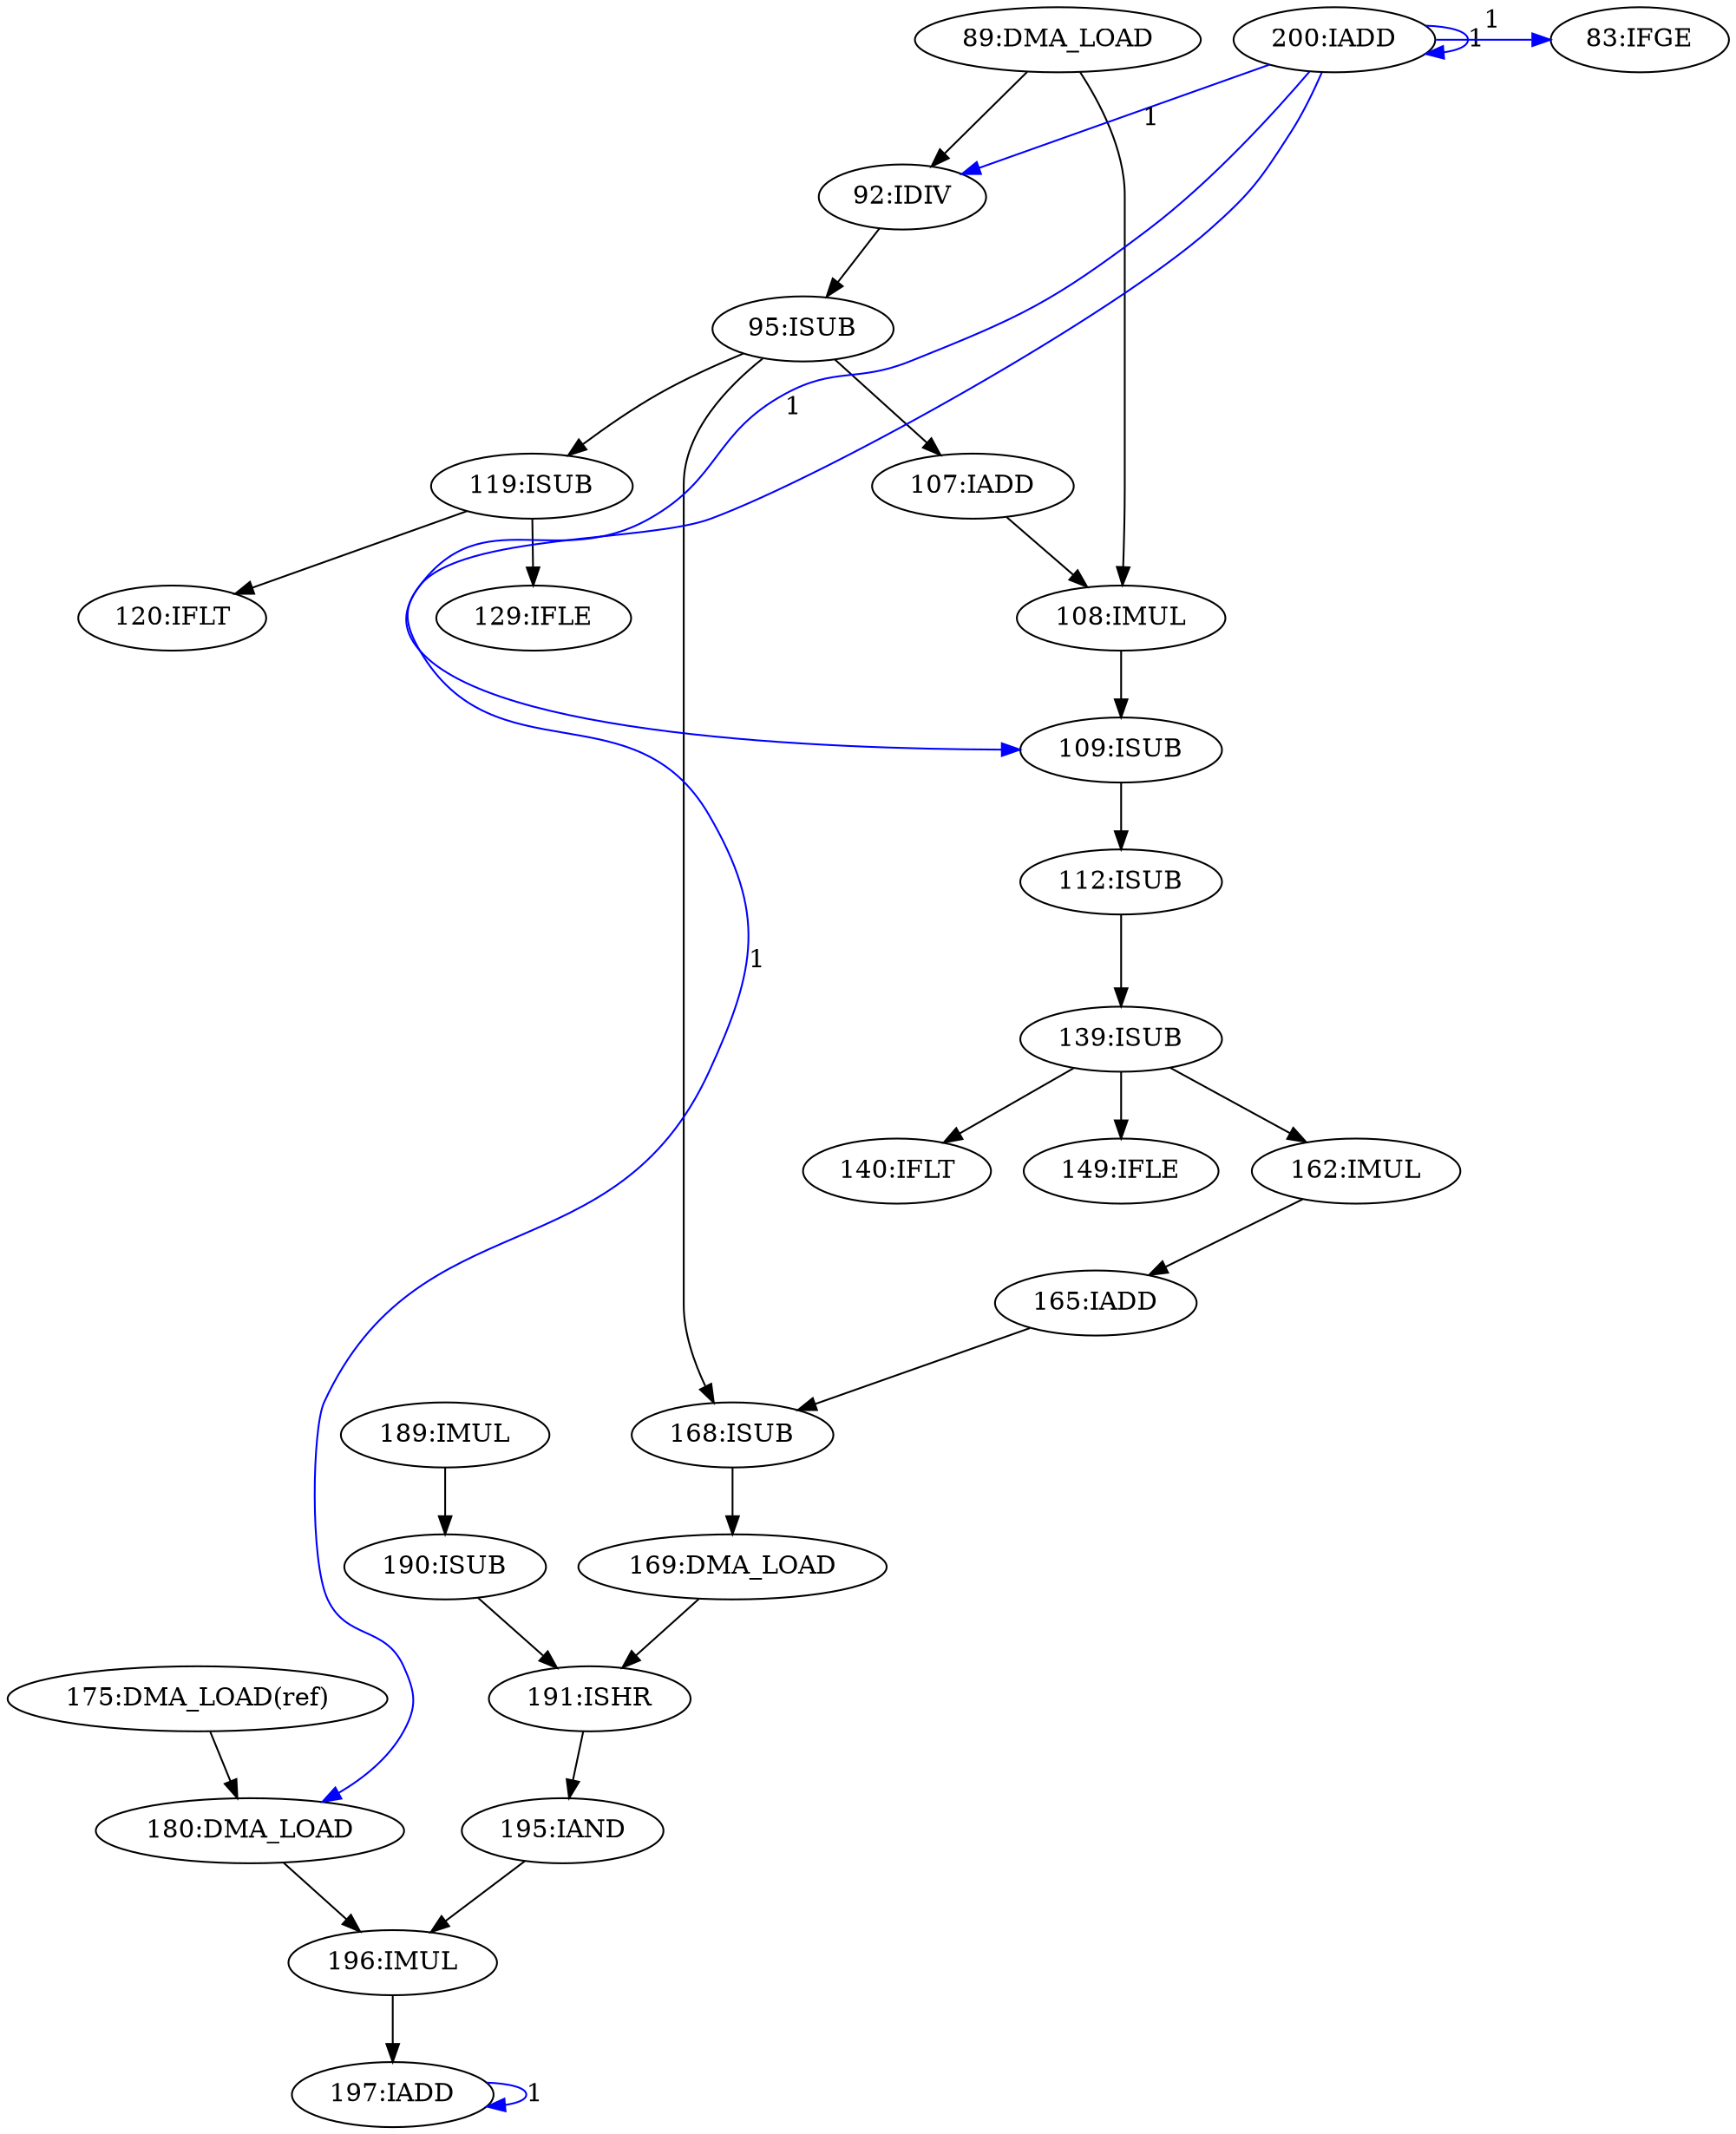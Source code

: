 digraph depgraph {
n0 [label="112:ISUB"];
n1 [label="109:ISUB"];
n1 -> n0;
n2 [label="120:IFLT"];
n3 [label="119:ISUB"];
n3 -> n2;
n4 [label="149:IFLE"];
n5 [label="139:ISUB"];
n5 -> n4;
n6 [label="169:DMA_LOAD"];
n7 [label="168:ISUB"];
n7 -> n6;
n8 [label="190:ISUB"];
n9 [label="189:IMUL"];
n9 -> n8;
n10 [label="196:IMUL"];
n11 [label="180:DMA_LOAD"];
n11 -> n10;
n12 [label="195:IAND"];
n12 -> n10;
n13 [label="108:IMUL"];
n13 -> n1;
n14 [label="129:IFLE"];
n3 -> n14;
n15 [label="191:ISHR"];
n6 -> n15;
n8 -> n15;
n16 [label="95:ISUB"];
n17 [label="92:IDIV"];
n17 -> n16;
n18 [label="89:DMA_LOAD"];
n18 -> n13;
n19 [label="107:IADD"];
n19 -> n13;
n20 [label="165:IADD"];
n20 -> n7;
n16 -> n7;
n21 [label="162:IMUL"];
n5 -> n21;
n15 -> n12;
n16 -> n19;
n16 -> n3;
n22 [label="140:IFLT"];
n5 -> n22;
n0 -> n5;
n21 -> n20;
n18 -> n17;
n23 [label="197:IADD"];
n10 -> n23;
n24 [label="175:DMA_LOAD(ref)"];
n24 -> n11;
n23 -> n23 [constraint=false,color=blue,label="1"];
n25 [label="200:IADD"];
n25 -> n1 [constraint=false,color=blue,label="1"];
n25 -> n17 [constraint=false,color=blue,label="1"];
n25 -> n25 [constraint=false,color=blue,label="1"];
n25 -> n11 [constraint=false,color=blue,label="1"];
n26 [label="83:IFGE"];
n25 -> n26 [constraint=false,color=blue,label="1"];
}